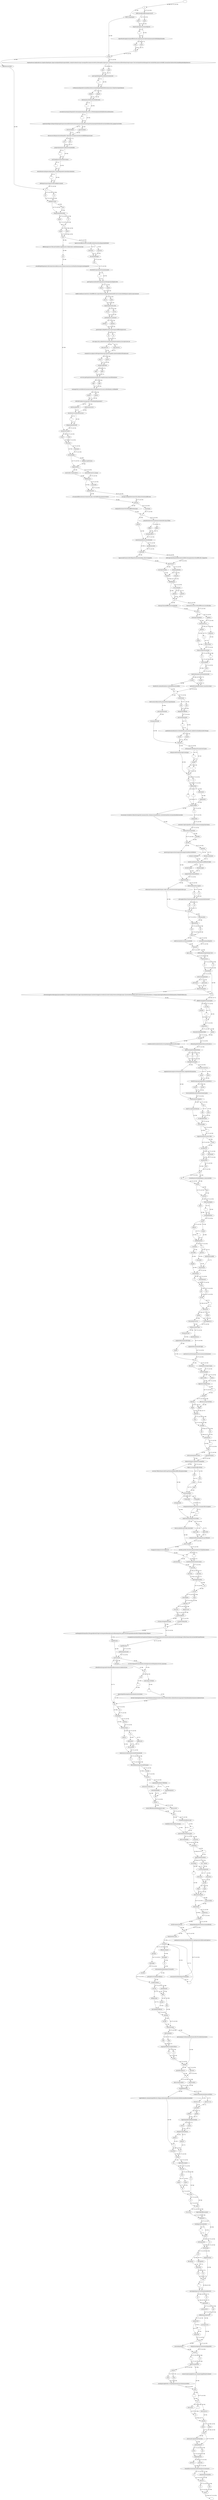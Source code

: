 digraph G {
  v0 [label = ""];
  v1 [label = "§"];
  v2 [label = ".XXXI.Desdélitsdifficilesàprouver.D'"];
  v3 [label = "XXXVI.Dequelques"];
  v4 [label = "après"];
  v5 [label = "aprés"];
  v6 [label = "lesprincipesquenousvenonsdeposer"];
  v7 [label = ","];
  v8 [label = "ilparoîtraétrangeàceuxquiréfléchissent,quelaraisonn'aitpresquejamaisprésidéàlalégislationdes"];
  v9 [label = "Etats"];
  v10 [label = "états"];
  v11 [label = ".Les"];
  v12 [label = "crimes"];
  v13 [label = "difficilesàconstater"];
  v14 [label = "lesplusatroces,lesplusobscurs,lespluschimériques,&parconséquentlesplusimprobables,sontprécisémentceuxqu'onaregardéscommeconstatéssurdesimplesconjectures,surlespreuveslesmoinssolides&lespluséquivoques.Oncroiroitquelesloix&lemagistratn'ontintérêtqu'àprouverledélit,&nonàchercherlavérité;ilsemblequeleslégislateursn'"];
  v15 [label = "ayent"];
  v16 [label = "aient"];
  v17 [label = "pasvuqueledangerdecondamneruninnocent"];
  v18 [label = ","];
  v19 [label = "croîtenraisondupeudevraisemblancedesoncrime&delaprobabilitédesoninnocence.Onnetrouvepointdansla"];
  v20 [label = "plupart"];
  v21 [label = "plûpart"];
  v22 [label = "deshommescetteforce&cetteélévation"];
  v23 [label = ","];
  v24 [label = "aussinécessairespourlesgrandscrimesquepourlesgrandesvertus,cetteénergiequiexalteàlafoislesuns&lesautres"];
  v25 [label = ","];
  v26 [label = "auplushautdegré,&lesproduitpresquetoujoursensemblechezlesnationsquisesoutiennentmoinsparleurproprepoids&labontéconstantedeleursloix,queparl'activitédu"];
  v27 [label = "gouvernement"];
  v28 [label = "Gouvervement"];
  v29 [label = "&leconcoursdespassionsaubienpublic.Chezcelles-là,lespassionsdouces&affoibliesparoissent"];
  v30 [label = "plus"];
  v31 [label = "p1us"];
  v32 [label = "propresàmaintenirl'administrationétablie"];
  v33 [label = ","];
  v34 [label = "qu'àl'améliorer.Decesobservations"];
  v35 [label = ","];
  v36 [label = "ilrésulteuneconséquenceimportante,c'estquelesgrandscrimesdansunenation"];
  v37 [label = ","];
  v38 [label = "nefontpastoujourslapreuvedesondépérissement"];
  v39 [label = ".Il"];
  v40 [label = "est"];
  v41 [label = "ya"];
  v42 [label = "quelquescrimes"];
  v43 [label = "trop"];
  v44 [label = "fréquensdanslaSociété,"];
  v45 [label = "&dont"];
  v46 [label = "et"];
  v47 [label = "en"];
  v48 [label = "mème"];
  v49 [label = "même"];
  v50 [label = "tems"];
  v51 [label = "difficilesàprouver.Telssontl'adultère,lapédérastie,l'infanticide.L'adultèreestuncrime"];
  v52 [label = "lapreuveestdifficile.Alorscettedifficultédoittenirlieudelaprobabilitédel'"];
  v53 [label = "qui"];
  v54 [label = "nnocence"];
  v55 [label = "innocence"];
  v56 [label = ",considérépolitiquement,doitsonexistenceàdeuxcauses,lesmauvaisesLoix,etcetteattractionsipuissantequiporte"];
  v57 [label = ";&commeledanger"];
  v58 [label = "qui"];
  v59 [label = "résultedel'impunitéestd'autantmoindre"];
  v60 [label = ","];
  v61 [label = "quel'espérancemêmedel'impunitécontribuepeuàmultipliercette"];
  v62 [label = "espece"];
  v63 [label = "espèce"];
  v64 [label = "dedélit,dontlasourceesttout-à-faitdifférente,onpeutdiminuerégalementladuréedel'instruction&celledelaprescription:maiscenesont"];
  v65 [label = "paslà"];
  v66 [label = "pas-là"];
  v67 [label = "lesprincipesrécens;&ne"];
  v68 [label = "voit-on"];
  v69 [label = "voit-on"];
  v70 [label = "pasdanslesaccusationsd'"];
  v71 [label = "adultere"];
  v72 [label = "adultère"];
  v73 [label = ",parexemple,&depédérastie(crimestoujoursdifficilesàprouver)"];
  v74 [label = "ne"];
  v75 [label = ",ne"];
  v76 [label = "voit-onpas,dis-je,admettretyranniquementlesprésomptions,lesconjectures,les"];
  v77 [label = "semi-preuves,"];
  v78 [label = "sémi-preuves?"];
  v79 [label = "commesil'accusépouvoitêtrepartieinnocent,partiecoupable,&mériteràlafoisd'êtreabsous&"];
  v80 [label = "punisC"];
  v81 [label = "puni.C"];
  v82 [label = "'estdanscegenrede"];
  v83 [label = "delits"];
  v84 [label = "délits"];
  v85 [label = "sur-tout,qued'aprèslesbarbares&injustescompilationsqu'onaosédonnerpour"];
  v86 [label = "regle"];
  v87 [label = "règle"];
  v88 [label = "auxmagistrats,onvoitlestorturesexercerleurcruelempiresurl'accusé,surlestémoins,surlafamille"];
  v89 [label = "entiere"];
  v90 [label = "entière"];
  v91 [label = "del'infortunéqu'onsoupçonne.Considérépolitiquement,l'"];
  v92 [label = "adultereasasource"];
  v93 [label = "adultèreàlafource"];
  v94 [label = "danslesloixvariablesdeshommes"];
  v95 [label = ","];
  v96 [label = "&lepenchantnatureld'"];
  v97 [label = "unsexeversl'autre"];
  v98 [label = ".[Cette"];
  v99 [label = ".Cette"];
  v100 [label = "attraction"];
  v101 [label = "constante"];
  v102 [label = "estsemblable"];
  v103 [label = "enbeaucoupdechoses"];
  v104 [label = "àlapesanteur"];
  v105 [label = "universelle.Commecelle-ci,"];
  v106 [label = "motricedel'univers,encequ'"];
  v107 [label = "ellediminue"];
  v108 [label = "commeelle"];
  v109 [label = "parladistance"];
  v110 [label = ":sil'unemodifietouslesmouvemensducorps,l'autreaffectetouslesmouvemens"];
  v111 [label = ",enceque,tantqueduresonactivité,elleasurtouteslesaffections"];
  v112 [label = "del'ame"];
  v113 [label = "tantqueduresonactivité.Ellesdifférentenceque"];
  v114 [label = ",l'actionque"];
  v115 [label = "la"];
  v116 [label = "gravité"];
  v117 [label = "pesanteurexercesurtouslesmouvemensdescorps.Elleen"];
  v118 [label = "différe,"];
  v119 [label = "differe"];
  v120 [label = "encequecelle-ci"];
  v121 [label = "semetenéquilibreaveclesobstacles"];
  v122 [label = "qu'ellerencontre"];
  v123 [label = ",tandisque"];
  v124 [label = "lapassiondel'amoursefortifieparlesobstaclesmêmes.]Sij'avoisàparler"];
  v125 [label = "celle-làprendordinairementunenouvelleforce&augmenteaveclesdifficultés.Sijeparlois"];
  v126 [label = "àdesNations"];
  v127 [label = "encoreprivéesdes"];
  v128 [label = "chezlesquellesles"];
  v129 [label = "lumières"];
  v130 [label = "lumieres"];
  v131 [label = "delaReligion"];
  v132 [label = "n'eussentpoint"];
  v133 [label = "pénétré"];
  v134 [label = "pénetré"];
  v135 [label = ",je"];
  v136 [label = "diroisqu'ilyaunedifférenceconsidérable"];
  v137 [label = "leurmontreroisencoredesdifférencesconsidérables"];
  v138 [label = "entre"];
  v139 [label = "cetteespècededélitet"];
  v140 [label = "cedélit&"];
  v141 [label = "touslesautres.L'"];
  v142 [label = "adulterea"];
  v143 [label = "adultère"];
  v144 [label = "naîtde"];
  v145 [label = "à"];
  v146 [label = "safourcedans"];
  v147 [label = "l'abusd'unbesoinconstant"];
  v148 [label = "&"];
  v149 [label = ","];
  v150 [label = "universeldans"];
  v151 [label = "toute"];
  v152 [label = "lanaturehumaine,besoinantérieuràla"];
  v153 [label = "sociéré"];
  v154 [label = "société"];
  v155 [label = "dontilestlui-mêmelefondateur;tandisquelesautresdélits"];
  v156 [label = "quiluidoitsonétablissement.Lesautrescrimes"];
  v157 [label = ","];
  v158 [label = "destructeursdelasociété,prennentleuroriginedansles"];
  v159 [label = "aucontraire,"];
  v160 [label = "passionsdumoment"];
  v161 [label = "sont"];
  v162 [label = "font"];
  v163 [label = ".Ceuxquiontétudié"];
  v164 [label = "bienplutôtl'effetdes"];
  v165 [label = "passionsdumoment"];
  v166 [label = ","];
  v167 [label = "quedesbesoinsdelanature,&tendenttous,plusoumoins,àladestructiondelasociété.Pourqui"];
  v168 [label = "connoit"];
  v169 [label = "connoît"];
  v170 [label = "l'histoire"];
  v171 [label = "etlanaturedel'hommeconjecturentque"];
  v172 [label = "&l'humanité,latendanced'unsexeversl'autre"];
  v173 [label = ","];
  v174 [label = "semble"];
  v175 [label = "("];
  v176 [label = ","];
  v177 [label = "dans"];
  v178 [label = "un"];
  v179 [label = "le"];
  v180 [label = "mêmeclimat"];
  v181 [label = ")"];
  v182 [label = ","];
  v183 [label = "cebesoinest"];
  v184 [label = "unequantité"];
  v185 [label = "toujourségale"];
  v186 [label = "etconstante.Sicelaétoit,ilfaudroitregardercommeinutiles,etmêmecommefunestes,touteslesloixetlescoutumesdontlebutseroitde"];
  v187 [label = "à"];
  v188 [label = "unequantité"];
  v189 [label = "constante.Ceprincipeadmis,touteloi,toutecoutumequichercheraà"];
  v190 [label = "diminuerlasommetotale"];
  v191 [label = "deseffets"];
  v192 [label = "decette"];
  v193 [label = "passion:parcequecesloixchargeroientuneportiondelasociétédeses"];
  v194 [label = "quantité,"];
  v195 [label = "feranon-seulement"];
  v196 [label = "seranon-seulement"];
  v197 [label = "inutile,maisfuneste,parcequesoneffetinévitable"];
  v198 [label = "feradàcharger"];
  v199 [label = "seradecharger"];
  v200 [label = "unepartiedescitoyensdeleurs"];
  v201 [label = "propresbesoins"];
  v202 [label = "&deceuxdesautres.Leparti"];
  v203 [label = "etdeceuxd'uneautreclassedeCitoyens:celles-làaucontraireseroientsagesetutiles,qui"];
  v204 [label = "la"];
  v205 [label = "le"];
  v206 [label = "plussageestdoncd'imiterenquelquesortelesmoyensdontonsesert"];
  v207 [label = ";en"];
  v208 [label = ",en"];
  v209 [label = "suivant"];
  v210 [label = ",pourainsidire,"];
  v211 [label = "lapentedouce"];
  v212 [label = "d'un"];
  v213 [label = "du"];
  v214 [label = "fleuve"];
  v215 [label = ",endiviseroientlecoursenunnombrede"];
  v216 [label = "qu'ondiviseentantdepetits"];
  v217 [label = "rameaux"];
  v218 [label = "égaux,que"];
  v219 [label = "suffisantpourempêcherpar-tout"];
  v220 [label = "lasécheresse"];
  v221 [label = "&"];
  v222 [label = "et"];
  v223 [label = "l'inondation"];
  v224 [label = "setrouventégalement"];
  v225 [label = "prévenues"];
  v226 [label = "prévenués"];
  v227 [label = "danstouslespoints"];
  v228 [label = ".[Onvoiticilapréuvedecequej'aiavancéailleurs.C'estquel'auteurdecetouvrages'estprobablementparcrainteenveloppésouventdecalculs&d'unemystérieusemétaphysique.Sij'aitraitélesujetdélicatdel'adultereavecplusdehardiesse,c'estquej'aimieuxpensédemonsiecle&demanation.Notedel'éditeur.]La"];
  v229 [label = ".La"];
  v230 [label = "fidélitéconjugaleesttoujoursplus"];
  v231 [label = "grandeà"];
  v232 [label = "assurée"];
  v233 [label = ","];
  v234 [label = "en"];
  v235 [label = "proportion"];
  v236 [label = "dunombre&delalibertédes"];
  v237 [label = "queles"];
  v238 [label = "mariages"];
  v239 [label = "sontplusnombreuxetplusfaciles;lorsquelepréjugélesassortit,etque"];
  v240 [label = ":silespréjugéshéréditaireslesassortissent,si"];
  v241 [label = "lapuissancepaternellelesforme"];
  v242 [label = "et"];
  v243 [label = "on"];
  v244 [label = "ou"];
  v245 [label = "lesempêcheàsongré,"];
  v246 [label = "leursliensmaltissus"];
  v247 [label = "lagalanterieenromptsecrettementlesliens,malgrélesdéclamations"];
  v248 [label = "feront"];
  v249 [label = ",seront"];
  v250 [label = "bientôtrompusparlagalanterie,dontlaforce"];
  v251 [label = "secrete"];
  v252 [label = "secrète"];
  v253 [label = "trouveradefoiblesobstaclesdanslespréceptes"];
  v254 [label = "desMoralistesvulgaires,"];
  v255 [label = "sans"];
  v256 [label = "dontl'occupationestdecrier"];
  v257 [label = "cesse"];
  v258 [label = "celle"];
  v259 [label = "occupésàdéclamer"];
  v260 [label = "contreleseffets"];
  v261 [label = ","];
  v262 [label = "enpardonnantauxcauses.Mais"];
  v263 [label = "toutes"];
  v264 [label = "cesréflexions"];
  v265 [label = "sont"];
  v266 [label = "deviennent"];
  v267 [label = "inutilesàceux"];
  v268 [label = "chez"];
  v269 [label = "qui"];
  v270 [label = "les"];
  v271 [label = ",vivantdanslavéritableReligion,connoissentdes"];
  v272 [label = "motifs"];
  v273 [label = "plus"];
  v274 [label = "sublimes"];
  v275 [label = ",dontl'"];
  v276 [label = "delavraiereligion"];
  v277 [label = ","];
  v278 [label = "corrigentparleur"];
  v279 [label = "action"];
  v280 [label = "efficace"];
  v281 [label = "corrige"];
  v282 [label = ","];
  v283 [label = "celledelanature"];
  v284 [label = ".L'"];
  v285 [label = ".L'adultère"];
  v286 [label = "adultèreestundelit"];
  v287 [label = "adultere"];
  v288 [label = "estundélit"];
  v289 [label = "estundélit"];
  v290 [label = "sifugitif"];
  v291 [label = "siinstantané"];
  v292 [label = ",simystérieux,"];
  v293 [label = "si"];
  v294 [label = "ilesttellement"];
  v295 [label = "caché"];
  v296 [label = "par"];
  v297 [label = "sous"];
  v298 [label = "levoile"];
  v299 [label = ","];
  v300 [label = "dontlesloix"];
  v301 [label = "même"];
  v302 [label = "mêmes"];
  v303 [label = "forcentdelecouvrir,("];
  v304 [label = "l'enveloppent;ce"];
  v305 [label = "voilenécessaire,mais"];
  v306 [label = "transparent,qui"];
  v307 [label = "dontlefoibletissu"];
  v308 [label = "augmentelescharmesdel'objet"];
  v309 [label = "augmentelescharmesdel'objet"];
  v310 [label = ",loinde"];
  v311 [label = "qu'ilcouvre,estsitransparent;lesoccasionssontsifaciles&"];
  v312 [label = "les"];
  v313 [label = "diminuer)"];
  v314 [label = "conséquencessiéquivoques,"];
  v315 [label = "qu'ilestbienplus"];
  v316 [label = "aupouvoirdu"];
  v317 [label = "aiséau"];
  v318 [label = "législateurdeleprévenir"];
  v319 [label = ","];
  v320 [label = "quedele"];
  v321 [label = "réprimer"];
  v322 [label = "détruire,lorsqu'ilestétali"];
  v323 [label = ".Regle"];
  v324 [label = ".Règle"];
  v325 [label = "générale"];
  v326 [label = ":dans"];
  v327 [label = ".Dans"];
  v328 [label = "toutdélit"];
  v329 [label = ",qui"];
  v330 [label = "qui,"];
  v331 [label = "parsanature"];
  v332 [label = ","];
  v333 [label = "doit"];
  v334 [label = "nécessairementetsouvent"];
  v335 [label = "presquetoujours"];
  v336 [label = "demeurerimpuni,lapeineestunaiguillon"];
  v337 [label = "deplus.Lorsquelesdifficultésne"];
  v338 [label = "aucrime.Telleestlanaturedel'esprithumainquelesdifficultésquinesontpas"];
  v339 [label = "font"];
  v340 [label = "sont"];
  v341 [label = "point"];
  v342 [label = "point"];
  v343 [label = "insurmontables,"];
  v344 [label = "lorsqu'elles"];
  v345 [label = "lorsquelles"];
  v346 [label = "nitropgrandes"];
  v347 [label = "neseprésententpasàl'hommesousunaspectdécourageant"];
  v348 [label = ","];
  v349 [label = "relativementaudegréd'activitéde"];
  v350 [label = "chacun,embellissentl'objet,etexcitent"];
  v351 [label = "son"];
  v352 [label = "efprit;telle"];
  v353 [label = "esprit,telle"];
  v354 [label = "estlanaturedesonimagination,qu'elleenest"];
  v355 [label = "plusvivement"];
  v356 [label = "l'imaginationàlepoursuivre.Ellessont"];
  v357 [label = "excitée,qu'elles'attacheavecplusd'ardeursurl'objetdesesdesirs"];
  v358 [label = "."];
  v359 [label = ","];
  v360 [label = "pourainsidire,"];
  v361 [label = "Lesobstaclesdeviennentcomme"];
  v362 [label = "autantde"];
  v363 [label = "barrieres"];
  v364 [label = "barrières"];
  v365 [label = "quil'empêchentdes'"];
  v366 [label = "en"];
  v367 [label = "écarter"];
  v368 [label = "decetobjet&"];
  v369 [label = ",etqui"];
  v370 [label = "laforcent"];
  v371 [label = "d'ensaisir"];
  v372 [label = "àenparcourir"];
  v373 [label = "touslesrapports"];
  v374 [label = ".Or,danscetteagitationl'ame"];
  v375 [label = ",d'oùilrésultequ'elle"];
  v376 [label = "s'"];
  v377 [label = "occupenécessairementdeceuxd'agrément&deplaisir,pouréloigner&excluretouteslesrelationsdecrainte&dedanger:telleestlamarcheconstantedel'esprithumain"];
  v378 [label = "aisitbienplusfortementlescôtésagréablesdel'objetverslesquelselleestplusnaturellementportée,quelescôtésdésagréablesdontelles'éloigneautantqu'ellepeut"];
  v379 [label = ".Lapédérastie"];
  v380 [label = ".Lapédérastie"];
  v381 [label = ",quelesloixpunissent"];
  v382 [label = "sisévérement"];
  v383 [label = ",&dontleseulsoupçonalivrétantdemalheureuxàcescruellestortures"];
  v384 [label = "puniepar"];
  v385 [label = "[(1)Cen'estpasenFranceaumoins;lesloixprononcentdespeinesséveres,maisonne"];
  v386 [label = "les"];
  v387 [label = "loix"];
  v388 [label = "exécutepas.EnItalie"];
  v389 [label = ","];
  v390 [label = ","];
  v391 [label = "etpourlaquelleonemployesifacilementcestourmens"];
  v392 [label = "leriches'enexempteaisement,l'imprudentpeuaiséenestseullavictime.Notedel'éditeur.]&dontleseulsoupçonalivrétantdemalheureuxàcescruellestortures"];
  v393 [label = "qui"];
  v394 [label = "ne"];
  v395 [label = "triomphent"];
  v396 [label = "quetrop"];
  v397 [label = "del'innocence"];
  v398 [label = ";la"];
  v399 [label = "même,a"];
  v400 [label = "pédérastie"];
  v401 [label = "péderastie"];
  v402 [label = ",dis-je,prend"];
  v403 [label = "moinssasourcedanslesbesoinsdel'hommeisolé"];
  v404 [label = "&"];
  v405 [label = "et"];
  v406 [label = "libre,quedanslespassionsdel'homme"];
  v407 [label = "social&"];
  v408 [label = "esclave"];
  v409 [label = "etréuniensociété.Elle"];
  v410 [label = ";siquelquefoiselleestl'effetdela"];
  v411 [label = "satiétédesplaisirs"];
  v412 [label = "satietédesplaifirs"];
  v413 [label = ",elle"];
  v414 [label = "estbien"];
  v415 [label = "moinsl'effetdelasatiétédesplaisirs,que"];
  v416 [label = "plussouvent"];
  v417 [label = "celui"];
  v418 [label = "desdéfautsdecetteéducationqui,"];
  v419 [label = "d'uneéducationfausse,qui"];
  v420 [label = ","];
  v421 [label = "pourrendreleshommesutiles"];
  v422 [label = "àleurssemblables"];
  v423 [label = "auxautres"];
  v424 [label = ",commence"];
  v425 [label = ","];
  v426 [label = "parlesrendreinutilesà"];
  v427 [label = "eux-mêmes"];
  v428 [label = "eux—mêmes"];
  v429 [label = ","];
  v430 [label = ";c'estensuitedecette"];
  v431 [label = "education"];
  v432 [label = "éducation"];
  v433 [label = "qu'elle"];
  v434 [label = "règne"];
  v435 [label = "regne"];
  v436 [label = "danscesmaisonsoù"];
  v437 [label = "l'onrassemble"];
  v438 [label = "unejeunesse"];
  v439 [label = "nombreuse,"];
  v440 [label = "ardente"];
  v441 [label = ",etoùlecommerceavecle"];
  v442 [label = "&séparéepardesobstaclesinsurmontablesdu"];
  v443 [label = "sexe"];
  v444 [label = "étantinterdit,toute"];
  v445 [label = "quelanaturecommenceàluifairedesirer,seprépareunevieillesseanticipée,en"];
  v446 [label = "consumantinutilementpourl'humanité"];
  v447 [label = ","];
  v448 [label = "lavigueur"];
  v449 [label = "delanaturequise"];
  v450 [label = "quel'âge"];
  v451 [label = "développe"];
  v452 [label = "développe"];
  v453 [label = "se"];
  v454 [label = "chezelle"];
  v455 [label = "consumantinutilementpourl'humanité,"];
  v456 [label = "précipitel'arrivéedelavieillesse"];
  v457 [label = ".L'infanticideest"];
  v458 [label = "encorel'"];
  v459 [label = "pareillementl'"];
  v460 [label = "etfetpresque"];
  v461 [label = "effet"];
  v462 [label = "dela"];
  v463 [label = "presqu'"];
  v464 [label = "inévitabledel'affreuse"];
  v465 [label = "situation"];
  v466 [label = "terrible"];
  v467 [label = "oùsetrouveune"];
  v468 [label = "infortunéequia"];
  v469 [label = "personnequis'estlaisséséduireouinsulter.Forcéedechoisirentre"];
  v470 [label = "cédé"];
  v471 [label = "céde"];
  v472 [label = "àsaproprefoiblesseouàlaviolence"];
  v473 [label = ";d"];
  v474 [label = ":d"];
  v475 [label = "'uncôté"];
  v476 [label = "l'infamie"];
  v477 [label = ",del'autre"];
  v478 [label = "pourelle-même,et"];
  v479 [label = "la"];
  v480 [label = "mortd'unEtre"];
  v481 [label = "destructiond'unêtre"];
  v482 [label = "incapabledesentir"];
  v483 [label = "lapertedelavie,commentnepréféreroit-ellepascedernierpartipourévitersahonteetcelledesonmalheureuxenfant"];
  v484 [label = ",voilàlechoixquelesloixluilaissentàfaire"];
  v485 [label = ":doutera-t-on"];
  v486 [label = ".Doutera-t-on"];
  v487 [label = "qu'ellene"];
  v488 [label = "préfère"];
  v489 [label = "préfere"];
  v490 [label = "lepartiquiladérobeàlahonte&àla"];
  v491 [label = "misère"];
  v492 [label = "misere"];
  v493 [label = ",elle&letristefruitdeses"];
  v494 [label = "plaisirs?"];
  v495 [label = "plaisirs"];
  v496 [label = "?"];
  v497 [label = "Le"];
  v498 [label = "Lemeilleur"];
  v499 [label = "moyen"];
  v500 [label = "leplusefficacepour"];
  v501 [label = "de"];
  v502 [label = "prévenir"];
  v503 [label = "cette"];
  v504 [label = "ce"];
  v505 [label = "espèce"];
  v506 [label = "espece"];
  v507 [label = "de"];
  v508 [label = "crime"];
  v509 [label = ",ce"];
  v510 [label = "seroit"];
  v511 [label = "deprotégerefficacement"];
  v512 [label = "d'assurerà"];
  v513 [label = "lafoiblesse"];
  v514 [label = "toutelaprotectiondesloix"];
  v515 [label = ","];
  v516 [label = "contre"];
  v517 [label = "la"];
  v518 [label = "cetteespècede"];
  v519 [label = "tyranniequi"];
  v520 [label = "exagèretousles"];
  v521 [label = "nes'"];
  v522 [label = "éleveguere"];
  v523 [label = "élèveguères"];
  v524 [label = "quecontre"];
  v525 [label = "les"];
  v526 [label = "les"];
  v527 [label = "vices"];
  v528 [label = ","];
  v529 [label = "qu'onnepeutpascouvrirdumanteaudelavertu"];
  v530 [label = ".Je"];
  v531 [label = ".Je"];
  v532 [label = "neprétends"];
  v533 [label = "pas"];
  v534 [label = "pointaureste"];
  v535 [label = "affoiblirlajustehorreur"];
  v536 [label = "qu'onapources"];
  v537 [label = "quedoivent"];
  v538 [label = ","];
  v539 [label = "inspirerles"];
  v540 [label = "crimes"];
  v541 [label = "dontjeviensdeparler:maisenenindiquantles"];
  v542 [label = ",maisindiquerleurs"];
  v543 [label = "sources"];
  v544 [label = ":et"];
  v545 [label = ","];
  v546 [label = "jemecroisendroitd'"];
  v547 [label = "avancerceprincipegénéral,qu'onnepeutappellerprécisément"];
  v548 [label = "entirer"];
  v549 [label = "certe"];
  v550 [label = "cette"];
  v551 [label = "conséquencegénérale,c'estquelapunitiond'uncrimenesauroitêtre"];
  v552 [label = "juste"];
  v553 [label = ","];
  v554 [label = "ou"];
  v555 [label = ",("];
  v556 [label = "nécéssaire;ce"];
  v557 [label = "nécessaire,"];
  v558 [label = "ce"];
  v559 [label = "quiestla"];
  v560 [label = "même"];
  v561 [label = "mème"];
  v562 [label = "chose"];
  v563 [label = ",)necessaire,lapunitiond'uncrime"];
  v564 [label = ",tantquelaloin'a"];
  v565 [label = "pas"];
  v566 [label = "point"];
  v567 [label = "employépourle"];
  v568 [label = "prévenir,"];
  v569 [label = "prevenir"];
  v570 [label = "lesmeilleursmoyenspossiblesdanslescirconstances"];
  v571 [label = "donnéesdanslesquelles"];
  v572 [label = "où"];
  v573 [label = "setrouve"];
  v574 [label = "une"];
  v575 [label = "la"];
  v576 [label = "nation."];
  v577 [label = ""];
  v0 -> v1 [label = "fr1766, fr1773, fr1782"];
  v1 -> v2 [label = "fr1773, fr1782"];
  v1 -> v3 [label = "fr1766"];
  v2 -> v4 [label = "fr1782"];
  v2 -> v5 [label = "fr1773"];
  v3 -> v12 [label = "fr1766"];
  v4 -> v6 [label = "fr1782"];
  v5 -> v6 [label = "fr1773"];
  v6 -> v7 [label = "fr1773"];
  v6 -> v8 [label = "fr1782"];
  v7 -> v8 [label = "fr1773"];
  v8 -> v9 [label = "fr1773"];
  v8 -> v10 [label = "fr1782"];
  v9 -> v11 [label = "fr1773"];
  v10 -> v11 [label = "fr1782"];
  v11 -> v12 [label = "fr1773, fr1782"];
  v12 -> v13 [label = "fr1766"];
  v12 -> v14 [label = "fr1773, fr1782"];
  v13 -> v39 [label = "fr1766"];
  v14 -> v15 [label = "fr1773"];
  v14 -> v16 [label = "fr1782"];
  v15 -> v17 [label = "fr1773"];
  v16 -> v17 [label = "fr1782"];
  v17 -> v18 [label = "fr1773"];
  v17 -> v19 [label = "fr1782"];
  v18 -> v19 [label = "fr1773"];
  v19 -> v20 [label = "fr1782"];
  v19 -> v21 [label = "fr1773"];
  v20 -> v22 [label = "fr1782"];
  v21 -> v22 [label = "fr1773"];
  v22 -> v24 [label = "fr1782"];
  v22 -> v23 [label = "fr1773"];
  v23 -> v24 [label = "fr1773"];
  v24 -> v25 [label = "fr1773"];
  v24 -> v26 [label = "fr1782"];
  v25 -> v26 [label = "fr1773"];
  v26 -> v27 [label = "fr1782"];
  v26 -> v28 [label = "fr1773"];
  v27 -> v29 [label = "fr1782"];
  v28 -> v29 [label = "fr1773"];
  v29 -> v30 [label = "fr1773"];
  v29 -> v31 [label = "fr1782"];
  v30 -> v32 [label = "fr1773"];
  v31 -> v32 [label = "fr1782"];
  v32 -> v33 [label = "fr1773"];
  v32 -> v34 [label = "fr1782"];
  v33 -> v34 [label = "fr1773"];
  v34 -> v35 [label = "fr1773"];
  v34 -> v36 [label = "fr1782"];
  v35 -> v36 [label = "fr1773"];
  v36 -> v37 [label = "fr1773"];
  v36 -> v38 [label = "fr1782"];
  v37 -> v38 [label = "fr1773"];
  v38 -> v39 [label = "fr1773, fr1782"];
  v39 -> v40 [label = "fr1773, fr1782"];
  v39 -> v41 [label = "fr1766"];
  v40 -> v42 [label = "fr1773, fr1782"];
  v41 -> v42 [label = "fr1766"];
  v42 -> v44 [label = "fr1773, fr1782"];
  v42 -> v43 [label = "fr1766"];
  v43 -> v44 [label = "fr1766"];
  v44 -> v45 [label = "fr1773, fr1782"];
  v44 -> v46 [label = "fr1766"];
  v45 -> v47 [label = "fr1773, fr1782"];
  v46 -> v47 [label = "fr1766"];
  v47 -> v48 [label = "fr1773"];
  v47 -> v49 [label = "fr1766, fr1782"];
  v48 -> v50 [label = "fr1773"];
  v49 -> v50 [label = "fr1766, fr1782"];
  v50 -> v51 [label = "fr1766"];
  v50 -> v52 [label = "fr1773, fr1782"];
  v51 -> v53 [label = "fr1766"];
  v52 -> v54 [label = "fr1782"];
  v52 -> v55 [label = "fr1773"];
  v53 -> v56 [label = "fr1766"];
  v54 -> v57 [label = "fr1782"];
  v55 -> v57 [label = "fr1773"];
  v56 -> v97 [label = "fr1766"];
  v57 -> v58 [label = "fr1773, fr1782"];
  v58 -> v59 [label = "fr1773, fr1782"];
  v59 -> v61 [label = "fr1782"];
  v59 -> v60 [label = "fr1773"];
  v60 -> v61 [label = "fr1773"];
  v61 -> v62 [label = "fr1782"];
  v61 -> v63 [label = "fr1773"];
  v62 -> v64 [label = "fr1782"];
  v63 -> v64 [label = "fr1773"];
  v64 -> v65 [label = "fr1782"];
  v64 -> v66 [label = "fr1773"];
  v65 -> v67 [label = "fr1782"];
  v66 -> v67 [label = "fr1773"];
  v67 -> v68 [label = "fr1782"];
  v67 -> v69 [label = "fr1773"];
  v68 -> v70 [label = "fr1782"];
  v69 -> v70 [label = "fr1773"];
  v70 -> v71 [label = "fr1782"];
  v70 -> v72 [label = "fr1773"];
  v71 -> v73 [label = "fr1782"];
  v72 -> v73 [label = "fr1773"];
  v73 -> v74 [label = "fr1773"];
  v73 -> v75 [label = "fr1782"];
  v74 -> v76 [label = "fr1773"];
  v75 -> v76 [label = "fr1782"];
  v76 -> v77 [label = "fr1773"];
  v76 -> v78 [label = "fr1782"];
  v77 -> v79 [label = "fr1773"];
  v78 -> v79 [label = "fr1782"];
  v79 -> v80 [label = "fr1782"];
  v79 -> v81 [label = "fr1773"];
  v80 -> v82 [label = "fr1782"];
  v81 -> v82 [label = "fr1773"];
  v82 -> v83 [label = "fr1773"];
  v82 -> v84 [label = "fr1782"];
  v83 -> v85 [label = "fr1773"];
  v84 -> v85 [label = "fr1782"];
  v85 -> v86 [label = "fr1782"];
  v85 -> v87 [label = "fr1773"];
  v86 -> v88 [label = "fr1782"];
  v87 -> v88 [label = "fr1773"];
  v88 -> v89 [label = "fr1782"];
  v88 -> v90 [label = "fr1773"];
  v89 -> v91 [label = "fr1782"];
  v90 -> v91 [label = "fr1773"];
  v91 -> v92 [label = "fr1782"];
  v91 -> v93 [label = "fr1773"];
  v92 -> v94 [label = "fr1782"];
  v93 -> v94 [label = "fr1773"];
  v94 -> v95 [label = "fr1773"];
  v94 -> v96 [label = "fr1782"];
  v95 -> v96 [label = "fr1773"];
  v96 -> v97 [label = "fr1773, fr1782"];
  v97 -> v98 [label = "fr1766"];
  v97 -> v99 [label = "fr1773, fr1782"];
  v98 -> v100 [label = "fr1766"];
  v99 -> v100 [label = "fr1773, fr1782"];
  v100 -> v102 [label = "fr1766"];
  v100 -> v101 [label = "fr1773, fr1782"];
  v101 -> v102 [label = "fr1773, fr1782"];
  v102 -> v104 [label = "fr1773, fr1782"];
  v102 -> v103 [label = "fr1766"];
  v103 -> v104 [label = "fr1766"];
  v104 -> v105 [label = "fr1766"];
  v104 -> v106 [label = "fr1773, fr1782"];
  v105 -> v107 [label = "fr1766"];
  v106 -> v107 [label = "fr1773, fr1782"];
  v107 -> v108 [label = "fr1773, fr1782"];
  v107 -> v109 [label = "fr1766"];
  v108 -> v109 [label = "fr1773, fr1782"];
  v109 -> v110 [label = "fr1766"];
  v109 -> v111 [label = "fr1773, fr1782"];
  v110 -> v112 [label = "fr1766"];
  v111 -> v112 [label = "fr1773, fr1782"];
  v112 -> v113 [label = "fr1766"];
  v112 -> v114 [label = "fr1773, fr1782"];
  v113 -> v115 [label = "fr1766"];
  v114 -> v115 [label = "fr1773, fr1782"];
  v115 -> v116 [label = "fr1766"];
  v115 -> v117 [label = "fr1773, fr1782"];
  v116 -> v121 [label = "fr1766"];
  v117 -> v118 [label = "fr1773"];
  v117 -> v119 [label = "fr1782"];
  v118 -> v120 [label = "fr1773"];
  v119 -> v120 [label = "fr1782"];
  v120 -> v121 [label = "fr1773, fr1782"];
  v121 -> v123 [label = "fr1766"];
  v121 -> v122 [label = "fr1773, fr1782"];
  v122 -> v123 [label = "fr1773, fr1782"];
  v123 -> v124 [label = "fr1766"];
  v123 -> v125 [label = "fr1773, fr1782"];
  v124 -> v126 [label = "fr1766"];
  v125 -> v126 [label = "fr1773, fr1782"];
  v126 -> v127 [label = "fr1766"];
  v126 -> v128 [label = "fr1773, fr1782"];
  v127 -> v129 [label = "fr1766"];
  v128 -> v129 [label = "fr1773"];
  v128 -> v130 [label = "fr1782"];
  v129 -> v131 [label = "fr1766, fr1773"];
  v130 -> v131 [label = "fr1782"];
  v131 -> v132 [label = "fr1773, fr1782"];
  v131 -> v135 [label = "fr1766"];
  v132 -> v133 [label = "fr1782"];
  v132 -> v134 [label = "fr1773"];
  v133 -> v135 [label = "fr1782"];
  v134 -> v135 [label = "fr1773"];
  v135 -> v136 [label = "fr1766"];
  v135 -> v137 [label = "fr1773, fr1782"];
  v136 -> v138 [label = "fr1766"];
  v137 -> v138 [label = "fr1773, fr1782"];
  v138 -> v139 [label = "fr1766"];
  v138 -> v140 [label = "fr1773, fr1782"];
  v139 -> v141 [label = "fr1766"];
  v140 -> v141 [label = "fr1773, fr1782"];
  v141 -> v142 [label = "fr1782"];
  v141 -> v143 [label = "fr1766, fr1773"];
  v142 -> v146 [label = "fr1782"];
  v143 -> v144 [label = "fr1766"];
  v143 -> v145 [label = "fr1773"];
  v144 -> v147 [label = "fr1766"];
  v145 -> v146 [label = "fr1773"];
  v146 -> v147 [label = "fr1773, fr1782"];
  v147 -> v148 [label = "fr1773, fr1782"];
  v147 -> v149 [label = "fr1766"];
  v148 -> v150 [label = "fr1773, fr1782"];
  v149 -> v150 [label = "fr1766"];
  v150 -> v152 [label = "fr1766"];
  v150 -> v151 [label = "fr1773, fr1782"];
  v151 -> v152 [label = "fr1773, fr1782"];
  v152 -> v153 [label = "fr1773"];
  v152 -> v154 [label = "fr1766, fr1782"];
  v153 -> v156 [label = "fr1773"];
  v154 -> v155 [label = "fr1766"];
  v154 -> v156 [label = "fr1782"];
  v155 -> v157 [label = "fr1766"];
  v156 -> v157 [label = "fr1773, fr1782"];
  v157 -> v158 [label = "fr1766"];
  v157 -> v159 [label = "fr1773, fr1782"];
  v158 -> v160 [label = "fr1766"];
  v159 -> v161 [label = "fr1782"];
  v159 -> v162 [label = "fr1773"];
  v160 -> v163 [label = "fr1766"];
  v161 -> v164 [label = "fr1782"];
  v162 -> v164 [label = "fr1773"];
  v163 -> v170 [label = "fr1766"];
  v164 -> v165 [label = "fr1773, fr1782"];
  v165 -> v166 [label = "fr1773"];
  v165 -> v167 [label = "fr1782"];
  v166 -> v167 [label = "fr1773"];
  v167 -> v168 [label = "fr1773"];
  v167 -> v169 [label = "fr1782"];
  v168 -> v170 [label = "fr1773"];
  v169 -> v170 [label = "fr1782"];
  v170 -> v171 [label = "fr1766"];
  v170 -> v172 [label = "fr1773, fr1782"];
  v171 -> v177 [label = "fr1766"];
  v172 -> v174 [label = "fr1782"];
  v172 -> v173 [label = "fr1773"];
  v173 -> v174 [label = "fr1773"];
  v174 -> v175 [label = "fr1773"];
  v174 -> v176 [label = "fr1782"];
  v175 -> v177 [label = "fr1773"];
  v176 -> v177 [label = "fr1782"];
  v177 -> v178 [label = "fr1766"];
  v177 -> v179 [label = "fr1773, fr1782"];
  v178 -> v180 [label = "fr1766"];
  v179 -> v180 [label = "fr1773, fr1782"];
  v180 -> v181 [label = "fr1773"];
  v180 -> v182 [label = "fr1782"];
  v180 -> v183 [label = "fr1766"];
  v181 -> v185 [label = "fr1773"];
  v182 -> v185 [label = "fr1782"];
  v183 -> v184 [label = "fr1766"];
  v184 -> v185 [label = "fr1766"];
  v185 -> v186 [label = "fr1766"];
  v185 -> v187 [label = "fr1773, fr1782"];
  v186 -> v190 [label = "fr1766"];
  v187 -> v188 [label = "fr1773, fr1782"];
  v188 -> v189 [label = "fr1773, fr1782"];
  v189 -> v190 [label = "fr1773, fr1782"];
  v190 -> v192 [label = "fr1773, fr1782"];
  v190 -> v191 [label = "fr1766"];
  v191 -> v192 [label = "fr1766"];
  v192 -> v193 [label = "fr1766"];
  v192 -> v194 [label = "fr1773, fr1782"];
  v193 -> v201 [label = "fr1766"];
  v194 -> v195 [label = "fr1773"];
  v194 -> v196 [label = "fr1782"];
  v195 -> v197 [label = "fr1773"];
  v196 -> v197 [label = "fr1782"];
  v197 -> v198 [label = "fr1773"];
  v197 -> v199 [label = "fr1782"];
  v198 -> v200 [label = "fr1773"];
  v199 -> v200 [label = "fr1782"];
  v200 -> v201 [label = "fr1773, fr1782"];
  v201 -> v202 [label = "fr1773, fr1782"];
  v201 -> v203 [label = "fr1766"];
  v202 -> v204 [label = "fr1782"];
  v202 -> v205 [label = "fr1773"];
  v203 -> v209 [label = "fr1766"];
  v204 -> v206 [label = "fr1782"];
  v205 -> v206 [label = "fr1773"];
  v206 -> v207 [label = "fr1782"];
  v206 -> v208 [label = "fr1773"];
  v207 -> v209 [label = "fr1782"];
  v208 -> v209 [label = "fr1773"];
  v209 -> v210 [label = "fr1766"];
  v209 -> v211 [label = "fr1773, fr1782"];
  v210 -> v211 [label = "fr1766"];
  v211 -> v212 [label = "fr1773, fr1782"];
  v211 -> v213 [label = "fr1766"];
  v212 -> v214 [label = "fr1773, fr1782"];
  v213 -> v214 [label = "fr1766"];
  v214 -> v215 [label = "fr1766"];
  v214 -> v216 [label = "fr1773, fr1782"];
  v215 -> v217 [label = "fr1766"];
  v216 -> v217 [label = "fr1773, fr1782"];
  v217 -> v218 [label = "fr1773, fr1782"];
  v217 -> v219 [label = "fr1766"];
  v218 -> v220 [label = "fr1773, fr1782"];
  v219 -> v220 [label = "fr1766"];
  v220 -> v221 [label = "fr1773, fr1782"];
  v220 -> v222 [label = "fr1766"];
  v221 -> v223 [label = "fr1773, fr1782"];
  v222 -> v223 [label = "fr1766"];
  v223 -> v224 [label = "fr1773, fr1782"];
  v223 -> v229 [label = "fr1766"];
  v224 -> v225 [label = "fr1782"];
  v224 -> v226 [label = "fr1773"];
  v225 -> v227 [label = "fr1782"];
  v226 -> v227 [label = "fr1773"];
  v227 -> v228 [label = "fr1782"];
  v227 -> v229 [label = "fr1773"];
  v228 -> v230 [label = "fr1782"];
  v229 -> v230 [label = "fr1766, fr1773"];
  v230 -> v231 [label = "fr1766"];
  v230 -> v232 [label = "fr1773, fr1782"];
  v231 -> v235 [label = "fr1766"];
  v232 -> v234 [label = "fr1782"];
  v232 -> v233 [label = "fr1773"];
  v233 -> v234 [label = "fr1773"];
  v234 -> v235 [label = "fr1773, fr1782"];
  v235 -> v236 [label = "fr1773, fr1782"];
  v235 -> v237 [label = "fr1766"];
  v236 -> v238 [label = "fr1773, fr1782"];
  v237 -> v238 [label = "fr1766"];
  v238 -> v239 [label = "fr1766"];
  v238 -> v240 [label = "fr1773, fr1782"];
  v239 -> v241 [label = "fr1766"];
  v240 -> v241 [label = "fr1773, fr1782"];
  v241 -> v242 [label = "fr1766"];
  v241 -> v243 [label = "fr1773"];
  v241 -> v244 [label = "fr1782"];
  v242 -> v245 [label = "fr1766"];
  v243 -> v245 [label = "fr1773"];
  v244 -> v245 [label = "fr1782"];
  v245 -> v246 [label = "fr1773, fr1782"];
  v245 -> v247 [label = "fr1766"];
  v246 -> v248 [label = "fr1782"];
  v246 -> v249 [label = "fr1773"];
  v247 -> v254 [label = "fr1766"];
  v248 -> v250 [label = "fr1782"];
  v249 -> v250 [label = "fr1773"];
  v250 -> v251 [label = "fr1782"];
  v250 -> v252 [label = "fr1773"];
  v251 -> v253 [label = "fr1782"];
  v252 -> v253 [label = "fr1773"];
  v253 -> v254 [label = "fr1773, fr1782"];
  v254 -> v255 [label = "fr1773, fr1782"];
  v254 -> v256 [label = "fr1766"];
  v255 -> v257 [label = "fr1782"];
  v255 -> v258 [label = "fr1773"];
  v256 -> v260 [label = "fr1766"];
  v257 -> v259 [label = "fr1782"];
  v258 -> v259 [label = "fr1773"];
  v259 -> v260 [label = "fr1773, fr1782"];
  v260 -> v261 [label = "fr1773, fr1782"];
  v260 -> v262 [label = "fr1766"];
  v261 -> v262 [label = "fr1773, fr1782"];
  v262 -> v264 [label = "fr1773, fr1782"];
  v262 -> v263 [label = "fr1766"];
  v263 -> v264 [label = "fr1766"];
  v264 -> v265 [label = "fr1766"];
  v264 -> v266 [label = "fr1773, fr1782"];
  v265 -> v267 [label = "fr1766"];
  v266 -> v267 [label = "fr1773, fr1782"];
  v267 -> v269 [label = "fr1766"];
  v267 -> v268 [label = "fr1773, fr1782"];
  v268 -> v269 [label = "fr1773, fr1782"];
  v269 -> v270 [label = "fr1773, fr1782"];
  v269 -> v271 [label = "fr1766"];
  v270 -> v272 [label = "fr1773, fr1782"];
  v271 -> v272 [label = "fr1766"];
  v272 -> v274 [label = "fr1773, fr1782"];
  v272 -> v273 [label = "fr1766"];
  v273 -> v274 [label = "fr1766"];
  v274 -> v275 [label = "fr1766"];
  v274 -> v276 [label = "fr1773, fr1782"];
  v275 -> v279 [label = "fr1766"];
  v276 -> v277 [label = "fr1773"];
  v276 -> v278 [label = "fr1782"];
  v277 -> v278 [label = "fr1773"];
  v278 -> v279 [label = "fr1773, fr1782"];
  v279 -> v280 [label = "fr1773, fr1782"];
  v279 -> v281 [label = "fr1766"];
  v280 -> v282 [label = "fr1773"];
  v280 -> v283 [label = "fr1782"];
  v281 -> v283 [label = "fr1766"];
  v282 -> v283 [label = "fr1773"];
  v283 -> v284 [label = "fr1773, fr1782"];
  v283 -> v285 [label = "fr1766"];
  v284 -> v286 [label = "fr1773"];
  v284 -> v287 [label = "fr1782"];
  v285 -> v288 [label = "fr1766"];
  v286 -> v291 [label = "fr1773"];
  v287 -> v289 [label = "fr1782"];
  v288 -> v290 [label = "fr1766"];
  v289 -> v291 [label = "fr1782"];
  v290 -> v292 [label = "fr1766"];
  v291 -> v292 [label = "fr1773, fr1782"];
  v292 -> v293 [label = "fr1766"];
  v292 -> v294 [label = "fr1773, fr1782"];
  v293 -> v295 [label = "fr1766"];
  v294 -> v295 [label = "fr1773, fr1782"];
  v295 -> v296 [label = "fr1766"];
  v295 -> v297 [label = "fr1773, fr1782"];
  v296 -> v298 [label = "fr1766"];
  v297 -> v298 [label = "fr1773, fr1782"];
  v298 -> v300 [label = "fr1766, fr1782"];
  v298 -> v299 [label = "fr1773"];
  v299 -> v300 [label = "fr1773"];
  v300 -> v301 [label = "fr1782"];
  v300 -> v302 [label = "fr1766, fr1773"];
  v301 -> v304 [label = "fr1782"];
  v302 -> v303 [label = "fr1766"];
  v302 -> v304 [label = "fr1773"];
  v303 -> v305 [label = "fr1766"];
  v304 -> v305 [label = "fr1773, fr1782"];
  v305 -> v306 [label = "fr1766"];
  v305 -> v307 [label = "fr1773, fr1782"];
  v306 -> v308 [label = "fr1766"];
  v307 -> v309 [label = "fr1773, fr1782"];
  v308 -> v310 [label = "fr1766"];
  v309 -> v311 [label = "fr1773, fr1782"];
  v310 -> v312 [label = "fr1766"];
  v311 -> v312 [label = "fr1773, fr1782"];
  v312 -> v313 [label = "fr1766"];
  v312 -> v314 [label = "fr1773, fr1782"];
  v313 -> v315 [label = "fr1766"];
  v314 -> v315 [label = "fr1773, fr1782"];
  v315 -> v316 [label = "fr1766"];
  v315 -> v317 [label = "fr1773, fr1782"];
  v316 -> v318 [label = "fr1766"];
  v317 -> v318 [label = "fr1773, fr1782"];
  v318 -> v319 [label = "fr1766"];
  v318 -> v320 [label = "fr1773, fr1782"];
  v319 -> v320 [label = "fr1766"];
  v320 -> v321 [label = "fr1773, fr1782"];
  v320 -> v322 [label = "fr1766"];
  v321 -> v323 [label = "fr1782"];
  v321 -> v324 [label = "fr1773"];
  v322 -> v324 [label = "fr1766"];
  v323 -> v325 [label = "fr1782"];
  v324 -> v325 [label = "fr1766, fr1773"];
  v325 -> v326 [label = "fr1773, fr1782"];
  v325 -> v327 [label = "fr1766"];
  v326 -> v328 [label = "fr1773, fr1782"];
  v327 -> v328 [label = "fr1766"];
  v328 -> v329 [label = "fr1766, fr1773"];
  v328 -> v330 [label = "fr1782"];
  v329 -> v331 [label = "fr1766, fr1773"];
  v330 -> v331 [label = "fr1782"];
  v331 -> v332 [label = "fr1773, fr1782"];
  v331 -> v333 [label = "fr1766"];
  v332 -> v333 [label = "fr1773, fr1782"];
  v333 -> v334 [label = "fr1766"];
  v333 -> v335 [label = "fr1773, fr1782"];
  v334 -> v336 [label = "fr1766"];
  v335 -> v336 [label = "fr1773, fr1782"];
  v336 -> v337 [label = "fr1773, fr1782"];
  v336 -> v338 [label = "fr1766"];
  v337 -> v339 [label = "fr1773"];
  v337 -> v340 [label = "fr1782"];
  v338 -> v343 [label = "fr1766"];
  v339 -> v341 [label = "fr1773"];
  v340 -> v342 [label = "fr1782"];
  v341 -> v343 [label = "fr1773"];
  v342 -> v343 [label = "fr1782"];
  v343 -> v344 [label = "fr1782"];
  v343 -> v345 [label = "fr1773"];
  v343 -> v346 [label = "fr1766"];
  v344 -> v347 [label = "fr1782"];
  v345 -> v347 [label = "fr1773"];
  v346 -> v349 [label = "fr1766"];
  v347 -> v348 [label = "fr1773"];
  v347 -> v349 [label = "fr1782"];
  v348 -> v349 [label = "fr1773"];
  v349 -> v350 [label = "fr1766"];
  v349 -> v351 [label = "fr1773, fr1782"];
  v350 -> v355 [label = "fr1766"];
  v351 -> v352 [label = "fr1773"];
  v351 -> v353 [label = "fr1782"];
  v352 -> v354 [label = "fr1773"];
  v353 -> v354 [label = "fr1782"];
  v354 -> v355 [label = "fr1773, fr1782"];
  v355 -> v356 [label = "fr1766"];
  v355 -> v357 [label = "fr1773, fr1782"];
  v356 -> v359 [label = "fr1766"];
  v357 -> v358 [label = "fr1773"];
  v357 -> v359 [label = "fr1782"];
  v358 -> v361 [label = "fr1773"];
  v359 -> v360 [label = "fr1766"];
  v359 -> v361 [label = "fr1782"];
  v360 -> v362 [label = "fr1766"];
  v361 -> v362 [label = "fr1773, fr1782"];
  v362 -> v363 [label = "fr1766, fr1782"];
  v362 -> v364 [label = "fr1773"];
  v363 -> v365 [label = "fr1766, fr1782"];
  v364 -> v365 [label = "fr1773"];
  v365 -> v367 [label = "fr1773, fr1782"];
  v365 -> v366 [label = "fr1766"];
  v366 -> v367 [label = "fr1766"];
  v367 -> v368 [label = "fr1773, fr1782"];
  v367 -> v369 [label = "fr1766"];
  v368 -> v370 [label = "fr1773, fr1782"];
  v369 -> v370 [label = "fr1766"];
  v370 -> v371 [label = "fr1773, fr1782"];
  v370 -> v372 [label = "fr1766"];
  v371 -> v373 [label = "fr1773, fr1782"];
  v372 -> v373 [label = "fr1766"];
  v373 -> v374 [label = "fr1766"];
  v373 -> v375 [label = "fr1773, fr1782"];
  v374 -> v376 [label = "fr1766"];
  v375 -> v376 [label = "fr1773, fr1782"];
  v376 -> v377 [label = "fr1773, fr1782"];
  v376 -> v378 [label = "fr1766"];
  v377 -> v379 [label = "fr1773, fr1782"];
  v378 -> v380 [label = "fr1766"];
  v379 -> v381 [label = "fr1773, fr1782"];
  v380 -> v382 [label = "fr1766"];
  v381 -> v382 [label = "fr1773, fr1782"];
  v382 -> v383 [label = "fr1773"];
  v382 -> v384 [label = "fr1766"];
  v382 -> v385 [label = "fr1782"];
  v383 -> v393 [label = "fr1773"];
  v384 -> v386 [label = "fr1766"];
  v385 -> v386 [label = "fr1782"];
  v386 -> v387 [label = "fr1766"];
  v386 -> v388 [label = "fr1782"];
  v387 -> v389 [label = "fr1766"];
  v388 -> v390 [label = "fr1782"];
  v389 -> v391 [label = "fr1766"];
  v390 -> v392 [label = "fr1782"];
  v391 -> v393 [label = "fr1766"];
  v392 -> v393 [label = "fr1782"];
  v393 -> v395 [label = "fr1766"];
  v393 -> v394 [label = "fr1773, fr1782"];
  v394 -> v395 [label = "fr1773, fr1782"];
  v395 -> v397 [label = "fr1766"];
  v395 -> v396 [label = "fr1773, fr1782"];
  v396 -> v397 [label = "fr1773, fr1782"];
  v397 -> v398 [label = "fr1773, fr1782"];
  v397 -> v399 [label = "fr1766"];
  v398 -> v400 [label = "fr1773"];
  v398 -> v401 [label = "fr1782"];
  v399 -> v403 [label = "fr1766"];
  v400 -> v402 [label = "fr1773"];
  v401 -> v402 [label = "fr1782"];
  v402 -> v403 [label = "fr1773, fr1782"];
  v403 -> v404 [label = "fr1773, fr1782"];
  v403 -> v405 [label = "fr1766"];
  v404 -> v406 [label = "fr1773, fr1782"];
  v405 -> v406 [label = "fr1766"];
  v406 -> v407 [label = "fr1773, fr1782"];
  v406 -> v408 [label = "fr1766"];
  v407 -> v408 [label = "fr1773, fr1782"];
  v408 -> v409 [label = "fr1766"];
  v408 -> v410 [label = "fr1773, fr1782"];
  v409 -> v414 [label = "fr1766"];
  v410 -> v411 [label = "fr1782"];
  v410 -> v412 [label = "fr1773"];
  v411 -> v413 [label = "fr1782"];
  v412 -> v413 [label = "fr1773"];
  v413 -> v414 [label = "fr1773, fr1782"];
  v414 -> v415 [label = "fr1766"];
  v414 -> v416 [label = "fr1773, fr1782"];
  v415 -> v417 [label = "fr1766"];
  v416 -> v417 [label = "fr1773, fr1782"];
  v417 -> v418 [label = "fr1766"];
  v417 -> v419 [label = "fr1773, fr1782"];
  v418 -> v421 [label = "fr1766"];
  v419 -> v421 [label = "fr1773"];
  v419 -> v420 [label = "fr1782"];
  v420 -> v421 [label = "fr1782"];
  v421 -> v422 [label = "fr1773, fr1782"];
  v421 -> v423 [label = "fr1766"];
  v422 -> v424 [label = "fr1773, fr1782"];
  v423 -> v424 [label = "fr1766"];
  v424 -> v425 [label = "fr1782"];
  v424 -> v426 [label = "fr1766, fr1773"];
  v425 -> v426 [label = "fr1782"];
  v426 -> v427 [label = "fr1766, fr1773"];
  v426 -> v428 [label = "fr1782"];
  v427 -> v429 [label = "fr1766"];
  v427 -> v430 [label = "fr1773"];
  v428 -> v430 [label = "fr1782"];
  v429 -> v436 [label = "fr1766"];
  v430 -> v431 [label = "fr1782"];
  v430 -> v432 [label = "fr1773"];
  v431 -> v433 [label = "fr1782"];
  v432 -> v433 [label = "fr1773"];
  v433 -> v434 [label = "fr1773"];
  v433 -> v435 [label = "fr1782"];
  v434 -> v436 [label = "fr1773"];
  v435 -> v436 [label = "fr1782"];
  v436 -> v437 [label = "fr1766"];
  v436 -> v438 [label = "fr1773, fr1782"];
  v437 -> v438 [label = "fr1766"];
  v438 -> v440 [label = "fr1766"];
  v438 -> v439 [label = "fr1773, fr1782"];
  v439 -> v440 [label = "fr1773, fr1782"];
  v440 -> v441 [label = "fr1766"];
  v440 -> v442 [label = "fr1773, fr1782"];
  v441 -> v443 [label = "fr1766"];
  v442 -> v443 [label = "fr1773, fr1782"];
  v443 -> v444 [label = "fr1766"];
  v443 -> v445 [label = "fr1773, fr1782"];
  v444 -> v448 [label = "fr1766"];
  v445 -> v446 [label = "fr1773, fr1782"];
  v446 -> v448 [label = "fr1782"];
  v446 -> v447 [label = "fr1773"];
  v447 -> v448 [label = "fr1773"];
  v448 -> v449 [label = "fr1766"];
  v448 -> v450 [label = "fr1773, fr1782"];
  v449 -> v451 [label = "fr1766"];
  v450 -> v452 [label = "fr1773, fr1782"];
  v451 -> v453 [label = "fr1766"];
  v452 -> v454 [label = "fr1773, fr1782"];
  v453 -> v455 [label = "fr1766"];
  v454 -> v457 [label = "fr1773, fr1782"];
  v455 -> v456 [label = "fr1766"];
  v456 -> v457 [label = "fr1766"];
  v457 -> v458 [label = "fr1773, fr1782"];
  v457 -> v459 [label = "fr1766"];
  v458 -> v461 [label = "fr1782"];
  v458 -> v460 [label = "fr1773"];
  v459 -> v461 [label = "fr1766"];
  v460 -> v464 [label = "fr1773"];
  v461 -> v462 [label = "fr1766"];
  v461 -> v463 [label = "fr1782"];
  v462 -> v465 [label = "fr1766"];
  v463 -> v464 [label = "fr1782"];
  v464 -> v465 [label = "fr1773, fr1782"];
  v465 -> v466 [label = "fr1766"];
  v465 -> v467 [label = "fr1773, fr1782"];
  v466 -> v467 [label = "fr1766"];
  v467 -> v468 [label = "fr1773, fr1782"];
  v467 -> v469 [label = "fr1766"];
  v468 -> v470 [label = "fr1782"];
  v468 -> v471 [label = "fr1773"];
  v469 -> v476 [label = "fr1766"];
  v470 -> v472 [label = "fr1782"];
  v471 -> v472 [label = "fr1773"];
  v472 -> v473 [label = "fr1773"];
  v472 -> v474 [label = "fr1782"];
  v473 -> v475 [label = "fr1773"];
  v474 -> v475 [label = "fr1782"];
  v475 -> v476 [label = "fr1773, fr1782"];
  v476 -> v477 [label = "fr1773, fr1782"];
  v476 -> v478 [label = "fr1766"];
  v477 -> v479 [label = "fr1773, fr1782"];
  v478 -> v479 [label = "fr1766"];
  v479 -> v480 [label = "fr1766"];
  v479 -> v481 [label = "fr1773, fr1782"];
  v480 -> v482 [label = "fr1766"];
  v481 -> v482 [label = "fr1773, fr1782"];
  v482 -> v483 [label = "fr1766"];
  v482 -> v484 [label = "fr1773, fr1782"];
  v483 -> v496 [label = "fr1766"];
  v484 -> v485 [label = "fr1773"];
  v484 -> v486 [label = "fr1782"];
  v485 -> v487 [label = "fr1773"];
  v486 -> v487 [label = "fr1782"];
  v487 -> v488 [label = "fr1773"];
  v487 -> v489 [label = "fr1782"];
  v488 -> v490 [label = "fr1773"];
  v489 -> v490 [label = "fr1782"];
  v490 -> v491 [label = "fr1773"];
  v490 -> v492 [label = "fr1782"];
  v491 -> v493 [label = "fr1773"];
  v492 -> v493 [label = "fr1782"];
  v493 -> v494 [label = "fr1773"];
  v493 -> v495 [label = "fr1782"];
  v494 -> v497 [label = "fr1773"];
  v495 -> v496 [label = "fr1782"];
  v496 -> v497 [label = "fr1782"];
  v496 -> v498 [label = "fr1766"];
  v497 -> v499 [label = "fr1773, fr1782"];
  v498 -> v499 [label = "fr1766"];
  v499 -> v500 [label = "fr1773, fr1782"];
  v499 -> v501 [label = "fr1766"];
  v500 -> v502 [label = "fr1773, fr1782"];
  v501 -> v502 [label = "fr1766"];
  v502 -> v503 [label = "fr1773, fr1782"];
  v502 -> v504 [label = "fr1766"];
  v503 -> v505 [label = "fr1773"];
  v503 -> v506 [label = "fr1782"];
  v504 -> v508 [label = "fr1766"];
  v505 -> v507 [label = "fr1773"];
  v506 -> v507 [label = "fr1782"];
  v507 -> v508 [label = "fr1773, fr1782"];
  v508 -> v510 [label = "fr1766"];
  v508 -> v509 [label = "fr1773, fr1782"];
  v509 -> v510 [label = "fr1773, fr1782"];
  v510 -> v511 [label = "fr1766"];
  v510 -> v512 [label = "fr1773, fr1782"];
  v511 -> v513 [label = "fr1766"];
  v512 -> v513 [label = "fr1773, fr1782"];
  v513 -> v514 [label = "fr1773, fr1782"];
  v513 -> v516 [label = "fr1766"];
  v514 -> v515 [label = "fr1773"];
  v514 -> v516 [label = "fr1782"];
  v515 -> v516 [label = "fr1773"];
  v516 -> v517 [label = "fr1773, fr1782"];
  v516 -> v518 [label = "fr1766"];
  v517 -> v519 [label = "fr1773, fr1782"];
  v518 -> v519 [label = "fr1766"];
  v519 -> v520 [label = "fr1766"];
  v519 -> v521 [label = "fr1773, fr1782"];
  v520 -> v527 [label = "fr1766"];
  v521 -> v522 [label = "fr1782"];
  v521 -> v523 [label = "fr1773"];
  v522 -> v524 [label = "fr1782"];
  v523 -> v524 [label = "fr1773"];
  v524 -> v525 [label = "fr1773"];
  v524 -> v526 [label = "fr1782"];
  v525 -> v527 [label = "fr1773"];
  v526 -> v527 [label = "fr1782"];
  v527 -> v529 [label = "fr1766, fr1782"];
  v527 -> v528 [label = "fr1773"];
  v528 -> v529 [label = "fr1773"];
  v529 -> v530 [label = "fr1773"];
  v529 -> v531 [label = "fr1766, fr1782"];
  v530 -> v532 [label = "fr1773"];
  v531 -> v532 [label = "fr1766, fr1782"];
  v532 -> v533 [label = "fr1766"];
  v532 -> v534 [label = "fr1773, fr1782"];
  v533 -> v535 [label = "fr1766"];
  v534 -> v535 [label = "fr1773, fr1782"];
  v535 -> v536 [label = "fr1766"];
  v535 -> v537 [label = "fr1773, fr1782"];
  v536 -> v540 [label = "fr1766"];
  v537 -> v538 [label = "fr1782"];
  v537 -> v539 [label = "fr1773"];
  v538 -> v539 [label = "fr1782"];
  v539 -> v540 [label = "fr1773, fr1782"];
  v540 -> v541 [label = "fr1773, fr1782"];
  v540 -> v542 [label = "fr1766"];
  v541 -> v543 [label = "fr1773, fr1782"];
  v542 -> v543 [label = "fr1766"];
  v543 -> v544 [label = "fr1766"];
  v543 -> v545 [label = "fr1773, fr1782"];
  v544 -> v546 [label = "fr1766"];
  v545 -> v546 [label = "fr1773, fr1782"];
  v546 -> v547 [label = "fr1766"];
  v546 -> v548 [label = "fr1773, fr1782"];
  v547 -> v552 [label = "fr1766"];
  v548 -> v549 [label = "fr1773"];
  v548 -> v550 [label = "fr1782"];
  v549 -> v551 [label = "fr1773"];
  v550 -> v551 [label = "fr1782"];
  v551 -> v552 [label = "fr1773, fr1782"];
  v552 -> v553 [label = "fr1766"];
  v552 -> v554 [label = "fr1773, fr1782"];
  v553 -> v554 [label = "fr1766"];
  v554 -> v555 [label = "fr1766"];
  v554 -> v556 [label = "fr1782"];
  v554 -> v557 [label = "fr1773"];
  v555 -> v558 [label = "fr1766"];
  v556 -> v559 [label = "fr1782"];
  v557 -> v558 [label = "fr1773"];
  v558 -> v559 [label = "fr1766, fr1773"];
  v559 -> v560 [label = "fr1766, fr1782"];
  v559 -> v561 [label = "fr1773"];
  v560 -> v562 [label = "fr1766, fr1782"];
  v561 -> v562 [label = "fr1773"];
  v562 -> v563 [label = "fr1766"];
  v562 -> v564 [label = "fr1773, fr1782"];
  v563 -> v564 [label = "fr1766"];
  v564 -> v565 [label = "fr1766"];
  v564 -> v566 [label = "fr1773, fr1782"];
  v565 -> v567 [label = "fr1766"];
  v566 -> v567 [label = "fr1773, fr1782"];
  v567 -> v568 [label = "fr1773, fr1782"];
  v567 -> v569 [label = "fr1766"];
  v568 -> v570 [label = "fr1773, fr1782"];
  v569 -> v570 [label = "fr1766"];
  v570 -> v571 [label = "fr1766"];
  v570 -> v572 [label = "fr1773, fr1782"];
  v571 -> v573 [label = "fr1766"];
  v572 -> v573 [label = "fr1773, fr1782"];
  v573 -> v574 [label = "fr1766"];
  v573 -> v575 [label = "fr1773, fr1782"];
  v574 -> v576 [label = "fr1766"];
  v575 -> v576 [label = "fr1773, fr1782"];
  v576 -> v577 [label = "fr1766, fr1773, fr1782"];
  v308 -> v309 [ color = "lightgray", style = "dashed" arrowhead = "none", arrowtail = "none" ];
  v380 -> v379 [ color = "lightgray", style = "dashed" arrowhead = "none", arrowtail = "none" ];
  v160 -> v165 [ color = "lightgray", style = "dashed" arrowhead = "none", arrowtail = "none" ];
  v455 -> v446 [ color = "lightgray", style = "dashed" arrowhead = "none", arrowtail = "none" ];
  v451 -> v452 [ color = "lightgray", style = "dashed" arrowhead = "none", arrowtail = "none" ];
  v184 -> v188 [ color = "lightgray", style = "dashed" arrowhead = "none", arrowtail = "none" ];
  v53 -> v58 [ color = "lightgray", style = "dashed" arrowhead = "none", arrowtail = "none" ];
  v389 -> v390 [ color = "lightgray", style = "dashed" arrowhead = "none", arrowtail = "none" ];
  v288 -> v289 [ color = "lightgray", style = "dashed" arrowhead = "none", arrowtail = "none" ];
  v341 -> v342 [ color = "lightgray", style = "dashed" arrowhead = "none", arrowtail = "none" ];
  v0 -> v577 [color =  "white"];
}
